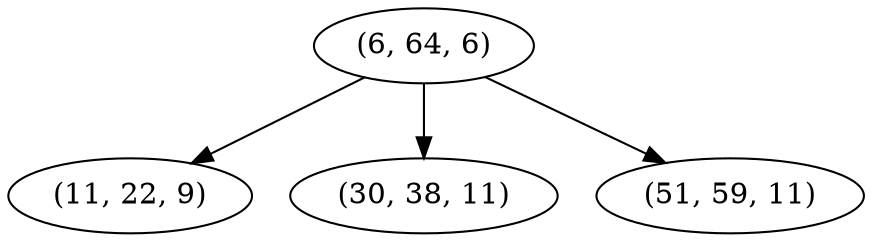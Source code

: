 digraph tree {
    "(6, 64, 6)";
    "(11, 22, 9)";
    "(30, 38, 11)";
    "(51, 59, 11)";
    "(6, 64, 6)" -> "(11, 22, 9)";
    "(6, 64, 6)" -> "(30, 38, 11)";
    "(6, 64, 6)" -> "(51, 59, 11)";
}
